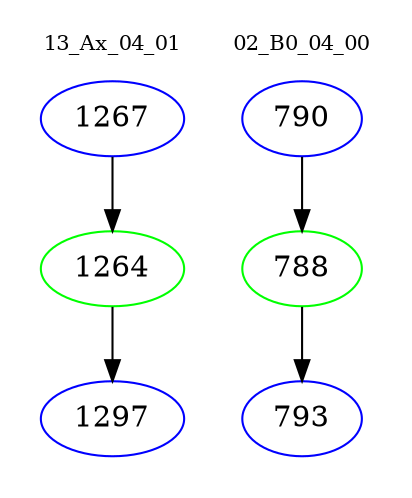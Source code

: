 digraph{
subgraph cluster_0 {
color = white
label = "13_Ax_04_01";
fontsize=10;
T0_1267 [label="1267", color="blue"]
T0_1267 -> T0_1264 [color="black"]
T0_1264 [label="1264", color="green"]
T0_1264 -> T0_1297 [color="black"]
T0_1297 [label="1297", color="blue"]
}
subgraph cluster_1 {
color = white
label = "02_B0_04_00";
fontsize=10;
T1_790 [label="790", color="blue"]
T1_790 -> T1_788 [color="black"]
T1_788 [label="788", color="green"]
T1_788 -> T1_793 [color="black"]
T1_793 [label="793", color="blue"]
}
}
